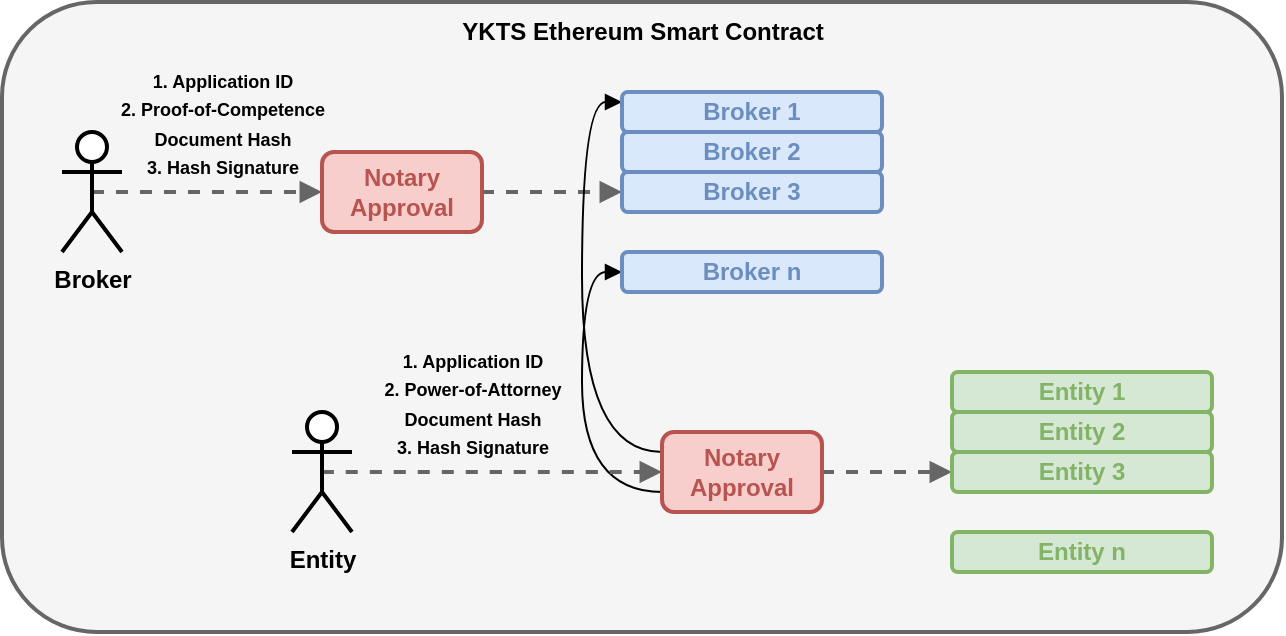 <mxfile version="13.3.5" type="device"><diagram id="Dh-c5JdfGOki6ZdISyRs" name="Page-1"><mxGraphModel dx="895" dy="680" grid="1" gridSize="10" guides="1" tooltips="1" connect="1" arrows="1" fold="1" page="1" pageScale="1" pageWidth="850" pageHeight="1100" math="0" shadow="0"><root><mxCell id="0"/><mxCell id="1" parent="0"/><mxCell id="nO5Da7LCrWUPQ415JY7x-32" value="" style="rounded=1;whiteSpace=wrap;html=1;strokeWidth=2;fillColor=#f5f5f5;strokeColor=#666666;fontColor=#333333;labelPosition=center;verticalLabelPosition=top;align=center;verticalAlign=bottom;" vertex="1" parent="1"><mxGeometry x="70" y="95" width="640" height="315" as="geometry"/></mxCell><mxCell id="nO5Da7LCrWUPQ415JY7x-4" style="edgeStyle=orthogonalEdgeStyle;rounded=0;orthogonalLoop=1;jettySize=auto;html=1;exitX=0.5;exitY=0.5;exitDx=0;exitDy=0;exitPerimeter=0;entryX=0;entryY=0.5;entryDx=0;entryDy=0;endArrow=block;endFill=1;dashed=1;strokeWidth=2;fillColor=#f5f5f5;strokeColor=#666666;" edge="1" parent="1" source="nO5Da7LCrWUPQ415JY7x-1" target="nO5Da7LCrWUPQ415JY7x-3"><mxGeometry relative="1" as="geometry"/></mxCell><mxCell id="nO5Da7LCrWUPQ415JY7x-1" value="&lt;b&gt;Broker&lt;/b&gt;" style="shape=umlActor;verticalLabelPosition=bottom;labelBackgroundColor=#F5F5F5;verticalAlign=top;html=1;outlineConnect=0;strokeWidth=2;" vertex="1" parent="1"><mxGeometry x="100" y="160" width="30" height="60" as="geometry"/></mxCell><mxCell id="nO5Da7LCrWUPQ415JY7x-12" style="edgeStyle=orthogonalEdgeStyle;rounded=0;orthogonalLoop=1;jettySize=auto;html=1;exitX=1;exitY=0.5;exitDx=0;exitDy=0;entryX=0;entryY=0.5;entryDx=0;entryDy=0;strokeWidth=2;dashed=1;endArrow=block;endFill=1;fillColor=#f5f5f5;strokeColor=#666666;" edge="1" parent="1" source="nO5Da7LCrWUPQ415JY7x-3" target="nO5Da7LCrWUPQ415JY7x-9"><mxGeometry relative="1" as="geometry"/></mxCell><mxCell id="nO5Da7LCrWUPQ415JY7x-3" value="&lt;font color=&quot;#b85450&quot;&gt;&lt;b&gt;Notary Approval&lt;/b&gt;&lt;/font&gt;" style="rounded=1;whiteSpace=wrap;html=1;strokeWidth=2;fillColor=#f8cecc;strokeColor=#b85450;" vertex="1" parent="1"><mxGeometry x="230" y="170" width="80" height="40" as="geometry"/></mxCell><mxCell id="nO5Da7LCrWUPQ415JY7x-27" style="edgeStyle=orthogonalEdgeStyle;curved=1;orthogonalLoop=1;jettySize=auto;html=1;exitX=0;exitY=0.25;exitDx=0;exitDy=0;entryX=0;entryY=0.25;entryDx=0;entryDy=0;startArrow=block;startFill=1;endArrow=none;endFill=0;strokeWidth=1;" edge="1" parent="1" source="nO5Da7LCrWUPQ415JY7x-5" target="nO5Da7LCrWUPQ415JY7x-16"><mxGeometry relative="1" as="geometry"/></mxCell><mxCell id="nO5Da7LCrWUPQ415JY7x-5" value="Broker 1" style="rounded=1;whiteSpace=wrap;html=1;fillColor=#dae8fc;strokeColor=#6c8ebf;fontColor=#6C8EBF;fontStyle=1;strokeWidth=2;" vertex="1" parent="1"><mxGeometry x="380" y="140" width="130" height="20" as="geometry"/></mxCell><mxCell id="nO5Da7LCrWUPQ415JY7x-6" value="&lt;font color=&quot;#6c8ebf&quot;&gt;&lt;b&gt;Broker 2&lt;/b&gt;&lt;/font&gt;" style="rounded=1;whiteSpace=wrap;html=1;fillColor=#dae8fc;strokeColor=#6c8ebf;strokeWidth=2;" vertex="1" parent="1"><mxGeometry x="380" y="160" width="130" height="20" as="geometry"/></mxCell><mxCell id="nO5Da7LCrWUPQ415JY7x-9" value="&lt;font color=&quot;#6c8ebf&quot;&gt;&lt;b&gt;Broker 3&lt;/b&gt;&lt;/font&gt;" style="rounded=1;whiteSpace=wrap;html=1;fillColor=#dae8fc;strokeColor=#6c8ebf;strokeWidth=2;" vertex="1" parent="1"><mxGeometry x="380" y="180" width="130" height="20" as="geometry"/></mxCell><mxCell id="nO5Da7LCrWUPQ415JY7x-28" style="edgeStyle=orthogonalEdgeStyle;curved=1;orthogonalLoop=1;jettySize=auto;html=1;exitX=0;exitY=0.5;exitDx=0;exitDy=0;entryX=0;entryY=0.75;entryDx=0;entryDy=0;startArrow=block;startFill=1;endArrow=none;endFill=0;strokeWidth=1;" edge="1" parent="1" source="nO5Da7LCrWUPQ415JY7x-10" target="nO5Da7LCrWUPQ415JY7x-16"><mxGeometry relative="1" as="geometry"/></mxCell><mxCell id="nO5Da7LCrWUPQ415JY7x-10" value="&lt;font color=&quot;#6c8ebf&quot;&gt;&lt;b&gt;Broker n&lt;/b&gt;&lt;/font&gt;" style="rounded=1;whiteSpace=wrap;html=1;fillColor=#dae8fc;strokeColor=#6c8ebf;strokeWidth=2;" vertex="1" parent="1"><mxGeometry x="380" y="220" width="130" height="20" as="geometry"/></mxCell><mxCell id="nO5Da7LCrWUPQ415JY7x-11" value="&lt;font style=&quot;font-size: 9px&quot;&gt;&lt;b&gt;1. Application ID&lt;br&gt;2. Proof-of-Competence&lt;br&gt;Document Hash&lt;br&gt;3. Hash Signature&lt;br&gt;&lt;/b&gt;&lt;/font&gt;" style="text;html=1;align=center;verticalAlign=middle;resizable=0;points=[];autosize=1;" vertex="1" parent="1"><mxGeometry x="120" y="120" width="120" height="70" as="geometry"/></mxCell><mxCell id="nO5Da7LCrWUPQ415JY7x-31" style="edgeStyle=orthogonalEdgeStyle;curved=1;orthogonalLoop=1;jettySize=auto;html=1;exitX=0.5;exitY=0.5;exitDx=0;exitDy=0;exitPerimeter=0;entryX=0;entryY=0.5;entryDx=0;entryDy=0;dashed=1;endArrow=block;endFill=1;strokeWidth=2;fillColor=#f5f5f5;strokeColor=#666666;" edge="1" parent="1" source="nO5Da7LCrWUPQ415JY7x-14" target="nO5Da7LCrWUPQ415JY7x-16"><mxGeometry relative="1" as="geometry"/></mxCell><mxCell id="nO5Da7LCrWUPQ415JY7x-14" value="&lt;b style=&quot;background-color: rgb(245 , 245 , 245)&quot;&gt;Entity&lt;/b&gt;" style="shape=umlActor;verticalLabelPosition=bottom;labelBackgroundColor=#ffffff;verticalAlign=top;html=1;outlineConnect=0;strokeWidth=2;" vertex="1" parent="1"><mxGeometry x="215" y="300" width="30" height="60" as="geometry"/></mxCell><mxCell id="nO5Da7LCrWUPQ415JY7x-15" style="edgeStyle=orthogonalEdgeStyle;rounded=0;orthogonalLoop=1;jettySize=auto;html=1;exitX=1;exitY=0.5;exitDx=0;exitDy=0;entryX=0;entryY=0.5;entryDx=0;entryDy=0;fillColor=#f5f5f5;strokeColor=#666666;dashed=1;endArrow=block;endFill=1;strokeWidth=2;" edge="1" parent="1" source="nO5Da7LCrWUPQ415JY7x-16" target="nO5Da7LCrWUPQ415JY7x-19"><mxGeometry relative="1" as="geometry"/></mxCell><mxCell id="nO5Da7LCrWUPQ415JY7x-16" value="&lt;font color=&quot;#b85450&quot;&gt;&lt;b&gt;Notary Approval&lt;/b&gt;&lt;/font&gt;" style="rounded=1;whiteSpace=wrap;html=1;fillColor=#f8cecc;strokeColor=#b85450;strokeWidth=2;" vertex="1" parent="1"><mxGeometry x="400" y="310" width="80" height="40" as="geometry"/></mxCell><mxCell id="nO5Da7LCrWUPQ415JY7x-17" value="&lt;font color=&quot;#82b366&quot;&gt;&lt;b&gt;Entity 1&lt;/b&gt;&lt;/font&gt;" style="rounded=1;whiteSpace=wrap;html=1;fillColor=#d5e8d4;strokeColor=#82b366;strokeWidth=2;" vertex="1" parent="1"><mxGeometry x="545" y="280" width="130" height="20" as="geometry"/></mxCell><mxCell id="nO5Da7LCrWUPQ415JY7x-18" value="&lt;font color=&quot;#82b366&quot;&gt;&lt;b&gt;Entity 2&lt;/b&gt;&lt;/font&gt;" style="rounded=1;whiteSpace=wrap;html=1;fillColor=#d5e8d4;strokeColor=#82b366;strokeWidth=2;" vertex="1" parent="1"><mxGeometry x="545" y="300" width="130" height="20" as="geometry"/></mxCell><mxCell id="nO5Da7LCrWUPQ415JY7x-19" value="&lt;font color=&quot;#82b366&quot;&gt;&lt;b&gt;Entity 3&lt;/b&gt;&lt;/font&gt;" style="rounded=1;whiteSpace=wrap;html=1;fillColor=#d5e8d4;strokeColor=#82b366;strokeWidth=2;" vertex="1" parent="1"><mxGeometry x="545" y="320" width="130" height="20" as="geometry"/></mxCell><mxCell id="nO5Da7LCrWUPQ415JY7x-20" value="&lt;font color=&quot;#82b366&quot;&gt;&lt;b&gt;Entity n&lt;/b&gt;&lt;/font&gt;" style="rounded=1;whiteSpace=wrap;html=1;fillColor=#d5e8d4;strokeColor=#82b366;strokeWidth=2;" vertex="1" parent="1"><mxGeometry x="545" y="360" width="130" height="20" as="geometry"/></mxCell><mxCell id="nO5Da7LCrWUPQ415JY7x-21" value="&lt;font style=&quot;font-size: 9px&quot;&gt;&lt;b&gt;1. Application ID&lt;br&gt;2. Power-of-Attorney&lt;br&gt;Document Hash&lt;br&gt;3. Hash Signature&lt;br&gt;&lt;/b&gt;&lt;/font&gt;" style="text;html=1;align=center;verticalAlign=middle;resizable=0;points=[];autosize=1;" vertex="1" parent="1"><mxGeometry x="255" y="260" width="100" height="70" as="geometry"/></mxCell><mxCell id="nO5Da7LCrWUPQ415JY7x-35" value="&lt;font color=&quot;#000000&quot;&gt;&lt;b&gt;YKTS Ethereum Smart Contract&lt;/b&gt;&lt;/font&gt;" style="text;html=1;align=center;verticalAlign=middle;resizable=0;points=[];autosize=1;fontColor=#6C8EBF;" vertex="1" parent="1"><mxGeometry x="290" y="100" width="200" height="20" as="geometry"/></mxCell></root></mxGraphModel></diagram></mxfile>